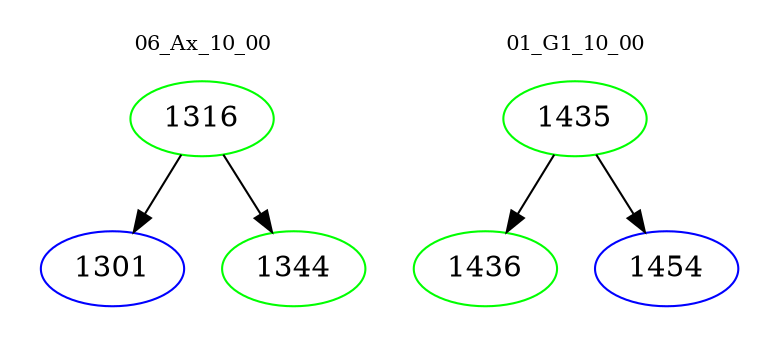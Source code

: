 digraph{
subgraph cluster_0 {
color = white
label = "06_Ax_10_00";
fontsize=10;
T0_1316 [label="1316", color="green"]
T0_1316 -> T0_1301 [color="black"]
T0_1301 [label="1301", color="blue"]
T0_1316 -> T0_1344 [color="black"]
T0_1344 [label="1344", color="green"]
}
subgraph cluster_1 {
color = white
label = "01_G1_10_00";
fontsize=10;
T1_1435 [label="1435", color="green"]
T1_1435 -> T1_1436 [color="black"]
T1_1436 [label="1436", color="green"]
T1_1435 -> T1_1454 [color="black"]
T1_1454 [label="1454", color="blue"]
}
}
